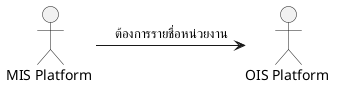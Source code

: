 @startuml
  :OIS Platform : as OIS
  :MIS Platform : as MIS
  MIS -right-> OIS : ต้องการรายชื่อหน่วยงาน
@enduml
